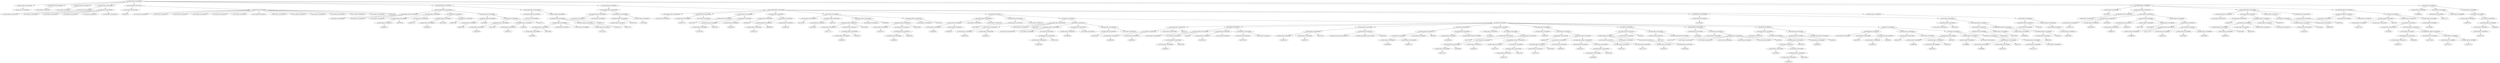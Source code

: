 strict digraph  {
<_ast.alias object at 0xa19ee0610>;
<_ast.Import object at 0xa19ee0650>;
<_ast.alias object at 0xa19ee0590>;
<_ast.Import object at 0xa19ee05d0>;
<_ast.alias object at 0xa19ee0510>;
<_ast.Import object at 0xa19ee0550>;
<_ast.Store object at 0x10295c290>;
<_ast.Name object at 0xa19ee0490>;
<_ast.Str object at 0xa19ee03d0>;
<_ast.Str object at 0xa19ee0390>;
<_ast.Str object at 0xa19ee0350>;
<_ast.Str object at 0xa19ee0310>;
<_ast.Load object at 0x10295c1d0>;
<_ast.Tuple object at 0xa19ee0450>;
<_ast.Assign object at 0xa19ee04d0>;
<_ast.Name object at 0xa1e31fad0>;
Store8469772;
<_ast.Str object at 0xa19ee0290>;
<_ast.Str object at 0xa19ee0250>;
<_ast.Str object at 0xa19ee0210>;
<_ast.Str object at 0xa19ee01d0>;
<_ast.Str object at 0xa19ee0190>;
<_ast.Str object at 0xa19ee0150>;
<_ast.Str object at 0xa19ee0110>;
<_ast.Str object at 0xa19ee00d0>;
<_ast.Str object at 0xa19ee0090>;
<_ast.Str object at 0xa19edd4d0>;
<_ast.Str object at 0xa19edd250>;
<_ast.Str object at 0xa19edd410>;
<_ast.Str object at 0xa19edd1d0>;
<_ast.Tuple object at 0xa19ee02d0>;
Load9595388;
<_ast.Assign object at 0xa1d170310>;
<_ast.arg object at 0xa19edd090>;
<_ast.arg object at 0xa19edd0d0>;
<_ast.arg object at 0xa19edde10>;
<_ast.arguments object at 0xa19edd190>;
<_ast.Name object at 0xa19edd110>;
Load9481671;
<_ast.Attribute object at 0xa19eddfd0>;
Store5766414;
<_ast.Name object at 0xa19edd3d0>;
Load9500178;
<_ast.Assign object at 0xa19edd050>;
<_ast.Name object at 0xa19edd550>;
Load8674083;
<_ast.Attribute object at 0xa19edd510>;
Store2186338;
<_ast.Name object at 0xa19edd590>;
Load9652780;
<_ast.Assign object at 0xa19edd350>;
<_ast.Name object at 0xa19edd650>;
Load4315978;
<_ast.Attribute object at 0xa19edd610>;
Store463698;
<_ast.Name object at 0xa19edd710>;
Load3456148;
<_ast.Attribute object at 0xa19edd6d0>;
Load2516162;
<_ast.Name object at 0xa19edd790>;
Load3667611;
<_ast.Attribute object at 0xa19edd750>;
Load4655551;
<_ast.Tuple object at 0xa19edd690>;
Load2057733;
<_ast.Assign object at 0xa19edd5d0>;
<_ast.FunctionDef object at 0xa19edd150>;
<_ast.arg object at 0xa19edd810>;
<_ast.arguments object at 0xa19edd7d0>;
<_ast.Name object at 0xa19edd990>;
Load3558512;
<_ast.Attribute object at 0xa19edd950>;
Load5283063;
<_ast.Add object at 0x10295cc90>;
<_ast.Str object at 0xa19edd9d0>;
<_ast.BinOp object at 0xa19edd910>;
<_ast.Name object at 0xa19edda10>;
Load7144632;
<_ast.Attribute object at 0xa1c565dd0>;
Load4197123;
<_ast.BinOp object at 0xa19edd8d0>;
Add9616125;
<_ast.Return object at 0xa19edd850>;
<_ast.FunctionDef object at 0xa20283290>;
<_ast.ClassDef object at 0xa19edd210>;
<_ast.arg object at 0xa19eddb10>;
<_ast.arg object at 0xa19eddb50>;
<_ast.arguments object at 0xa19eddad0>;
<_ast.Name object at 0xa19eddc10>;
Load9277575;
<_ast.Attribute object at 0xa19eddbd0>;
Store5827446;
<_ast.Name object at 0xa19eddc50>;
Load7163488;
<_ast.Assign object at 0xa19eddb90>;
<_ast.FunctionDef object at 0xa19edda90>;
<_ast.arg object at 0xa19eddd10>;
<_ast.arguments object at 0xa19eddcd0>;
<_ast.Name object at 0xa19edddd0>;
Store6517167;
<_ast.Str object at 0xa19edde50>;
<_ast.Assign object at 0xa19eddd90>;
<_ast.Name object at 0xa19edded0>;
Store2228571;
<_ast.Name object at 0xa19eddf90>;
Load7424168;
<_ast.Attribute object at 0xa19eddf50>;
Load5703301;
<_ast.Name object at 0xa19eb2fd0>;
Load3801598;
<_ast.Call object at 0xa19eddf10>;
<_ast.Assign object at 0xa19edde90>;
<_ast.Name object at 0xa19eb2f50>;
Store6942610;
<_ast.Name object at 0xa19eb2e50>;
Load9757910;
<_ast.Attribute object at 0xa19eb2ed0>;
Load6895663;
<_ast.Name object at 0xa19eb2e10>;
Load8212039;
<_ast.Call object at 0xa19eb2f10>;
<_ast.Assign object at 0xa19eb2f90>;
<_ast.Name object at 0xa19eb2d90>;
Store2914451;
<_ast.Name object at 0xa19eb2d10>;
Load8780348;
<_ast.Attribute object at 0xa19eb2d50>;
Load323514;
<_ast.Name object at 0xa19eb2c50>;
Load7171721;
<_ast.Name object at 0xa19eb2b90>;
Load825029;
<_ast.Attribute object at 0xa19eb2bd0>;
Load913622;
<_ast.Index object at 0xa19eb2c10>;
<_ast.Subscript object at 0xa19eb2c90>;
Store190906;
<_ast.Num object at 0xa19eb2b50>;
<_ast.AugAssign object at 0xa19eb2cd0>;
Add9008935;
<_ast.Name object at 0xa19eb2a90>;
Load2440723;
<_ast.Name object at 0xa19eb29d0>;
Load469166;
<_ast.Attribute object at 0xa19eb2a10>;
Load6939413;
<_ast.Index object at 0xa19eb2a50>;
<_ast.Subscript object at 0xa19eb2ad0>;
Store3853848;
<_ast.Num object at 0xa19eb2950>;
<_ast.AugAssign object at 0xa19eb2b10>;
Add7308716;
<_ast.For object at 0xa19eb2dd0>;
<_ast.Name object at 0xa19eb2850>;
Load8439607;
<_ast.Name object at 0xa19eb2810>;
Load9363100;
<_ast.Call object at 0xa19eb2890>;
<_ast.Eq object at 0x102961a90>;
<_ast.Num object at 0xa19eb27d0>;
<_ast.Compare object at 0xa19eb28d0>;
<_ast.Name object at 0xa19eb2750>;
Store796882;
<_ast.Str object at 0xa19eb2710>;
<_ast.Assign object at 0xa19eb2790>;
<_ast.Name object at 0xa19eb2610>;
Load8576386;
<_ast.Name object at 0xa19eb25d0>;
Load5693174;
<_ast.Call object at 0xa19eb2650>;
<_ast.Num object at 0xa19eb2550>;
<_ast.Compare object at 0xa19eb2690>;
Eq4627638;
<_ast.Num object at 0xa19eb2490>;
<_ast.In object at 0x1029690d0>;
<_ast.Name object at 0xa19eb23d0>;
Load6437090;
<_ast.Attribute object at 0xa19eb2410>;
Load7542186;
<_ast.Call object at 0xa19eb2450>;
<_ast.Compare object at 0xa19eb24d0>;
<_ast.Name object at 0xa19eb2350>;
Store6836030;
<_ast.Str object at 0xa19eb2310>;
<_ast.Assign object at 0xa19eb2390>;
<_ast.Name object at 0xa19eb2290>;
Store6240243;
<_ast.Str object at 0xa19eb2250>;
<_ast.Assign object at 0xa19eb22d0>;
<_ast.If object at 0xa19eb2510>;
<_ast.Name object at 0xa19eb2150>;
Load4063284;
<_ast.Name object at 0xa19eb2110>;
Load9561202;
<_ast.Call object at 0xa19eb2190>;
<_ast.Num object at 0xa19eb20d0>;
<_ast.Compare object at 0xa19eb21d0>;
Eq4321222;
<_ast.Num object at 0xa19edc490>;
<_ast.Name object at 0xa19edcf90>;
Load2868137;
<_ast.Attribute object at 0xa19edcfd0>;
Load4749790;
<_ast.Call object at 0xa19edc410>;
<_ast.Compare object at 0xa19eb2050>;
In2463832;
<_ast.Name object at 0xa19edcf10>;
Store3332829;
<_ast.Str object at 0xa19edced0>;
<_ast.Assign object at 0xa19edcf50>;
<_ast.Name object at 0xa19edce50>;
Store7103048;
<_ast.Str object at 0xa19edce10>;
<_ast.Assign object at 0xa19edce90>;
<_ast.If object at 0xa19eb2090>;
<_ast.Name object at 0xa19edcd10>;
Store6361620;
<_ast.Name object at 0xa19edccd0>;
Store667798;
<_ast.Tuple object at 0xa19edcd50>;
Store2742407;
<_ast.NameConstant object at 0xa19edcc50>;
<_ast.NameConstant object at 0xa17014590>;
<_ast.Tuple object at 0xa19edcc90>;
Load8149410;
<_ast.Assign object at 0xa19edcd90>;
<_ast.Name object at 0xa19edcb90>;
Load1656686;
<_ast.Name object at 0xa19edcb50>;
Load8097127;
<_ast.Call object at 0xa19edcbd0>;
<_ast.Num object at 0xa19edcb10>;
<_ast.Compare object at 0xa19edcc10>;
Eq3345078;
<_ast.Name object at 0xa19edca90>;
Store6685485;
<_ast.NameConstant object at 0xa19ee0f90>;
<_ast.Assign object at 0xa19edcad0>;
<_ast.If object at 0xa1826c990>;
<_ast.Name object at 0xa19ee0050>;
Store8326076;
<_ast.Name object at 0xa1828e250>;
Load1707926;
<_ast.Name object at 0xa19ecd890>;
Load1677136;
<_ast.Attribute object at 0xa19ecd0d0>;
Load2926908;
<_ast.Name object at 0xa19ecd190>;
Load9033651;
<_ast.Call object at 0xa19ecd050>;
<_ast.Name object at 0xa19ecd210>;
Store232476;
<_ast.Name object at 0xa19ecd150>;
Load8117381;
<_ast.Attribute object at 0xa19ecd290>;
Load1257482;
<_ast.Call object at 0xa19ecd090>;
<_ast.comprehension object at 0xa19ecd110>;
<_ast.ListComp object at 0xa1c565350>;
<_ast.Call object at 0xa19ee0fd0>;
<_ast.Assign object at 0xa19ee0f50>;
<_ast.Name object at 0xa19ecd350>;
Store8953280;
<_ast.Name object at 0xa19ecd3d0>;
Load9584310;
<_ast.Name object at 0xa19ecd510>;
Load2571810;
<_ast.Attribute object at 0xa19ecd310>;
Load3768063;
<_ast.Name object at 0xa19ecd390>;
Load6602822;
<_ast.Call object at 0xa19ecd450>;
<_ast.Name object at 0xa19ecd410>;
Store2907394;
<_ast.Name object at 0xa19ecd6d0>;
Load5189369;
<_ast.Attribute object at 0xa19ecd4d0>;
Load5875854;
<_ast.Call object at 0xa19ecd650>;
<_ast.comprehension object at 0xa19ecd590>;
<_ast.ListComp object at 0xa19ecd250>;
<_ast.Call object at 0xa19ecd1d0>;
<_ast.Assign object at 0xa1aff5990>;
<_ast.Name object at 0xa19ecd690>;
Load5912102;
<_ast.Name object at 0xa19ecd850>;
Load2111230;
<_ast.Call object at 0xa19ecd7d0>;
<_ast.Sub object at 0x10295cd50>;
<_ast.Name object at 0xa19ecd910>;
Load9103921;
<_ast.Name object at 0xa19ecd790>;
Load6783220;
<_ast.Call object at 0xa19ecd710>;
<_ast.BinOp object at 0xa19ecd610>;
<_ast.Num object at 0xa19ecd990>;
<_ast.Compare object at 0xa19ecd750>;
Eq7603633;
<_ast.Name object at 0xa19ecda10>;
Store216638;
<_ast.NameConstant object at 0xa19ecd8d0>;
<_ast.Assign object at 0xa19ecd810>;
<_ast.If object at 0xa19ecd550>;
<_ast.Name object at 0xa19ecd950>;
Store7960985;
<_ast.Name object at 0xa19ecd9d0>;
Load7741563;
<_ast.Str object at 0xa19ecda50>;
<_ast.Str object at 0xa19ecdc10>;
<_ast.Str object at 0xa19ecdad0>;
<_ast.Str object at 0xa19ecdc90>;
<_ast.Str object at 0xa19ecdb50>;
<_ast.Tuple object at 0xa19ecdb90>;
Load1935642;
<_ast.Call object at 0xa19ecdb10>;
<_ast.Assign object at 0xa19ecda90>;
<_ast.Not object at 0x1029617d0>;
<_ast.Name object at 0xa19ecdcd0>;
Load7290764;
<_ast.Name object at 0xa19ecdf10>;
Load8975187;
<_ast.Attribute object at 0xa19ecdd50>;
Load7169056;
<_ast.Call object at 0xa19ecde90>;
<_ast.Call object at 0xa19ecde10>;
<_ast.Attribute object at 0xa19ecdc50>;
Load1001837;
<_ast.Name object at 0xa19ecddd0>;
Load5858382;
<_ast.Call object at 0xa19ecdd90>;
<_ast.UnaryOp object at 0xa19ecdbd0>;
<_ast.Name object at 0xa19ecdfd0>;
Store589424;
<_ast.NameConstant object at 0xa19ecde50>;
<_ast.Assign object at 0xa18ccd850>;
<_ast.If object at 0xa19ecdd10>;
<_ast.And object at 0x10295ca90>;
<_ast.Name object at 0xa19ecdf90>;
Load4631214;
<_ast.Name object at 0xa19ecd490>;
Load5688119;
<_ast.UnaryOp object at 0xa19ecdf50>;
Not9568924;
<_ast.BoolOp object at 0xa19ecded0>;
<_ast.Name object at 0xa20276e90>;
Store5382971;
<_ast.Str object at 0xa183d5f50>;
<_ast.Assign object at 0xa2b5dae90>;
<_ast.Name object at 0xa19ebec50>;
Load4865564;
<_ast.Name object at 0xa19ebebd0>;
Load8521386;
<_ast.UnaryOp object at 0xa19ebec90>;
Not6643293;
<_ast.BoolOp object at 0xa19ebedd0>;
And2790375;
<_ast.Name object at 0xa19ebeb10>;
Store468899;
<_ast.Str object at 0xa19ebeb50>;
<_ast.Assign object at 0xa19ebec10>;
<_ast.Name object at 0xa19ebea10>;
Load698980;
<_ast.Name object at 0xa19ebea50>;
Load6251935;
<_ast.BoolOp object at 0xa19ebead0>;
And3321114;
<_ast.Name object at 0xa19ebe9d0>;
Store5765747;
<_ast.Str object at 0xa19ebe910>;
<_ast.Assign object at 0xa19ebe990>;
<_ast.If object at 0xa19ebea90>;
<_ast.If object at 0xa19ebed90>;
<_ast.If object at 0xa19ecd2d0>;
<_ast.If object at 0xa19eb2210>;
<_ast.If object at 0xa19eb26d0>;
<_ast.If object at 0xa19eb2910>;
<_ast.Name object at 0xa19ebe810>;
Store5458653;
<_ast.Str object at 0xa19ebe7d0>;
<_ast.Attribute object at 0xa19ebe790>;
Load5161536;
<_ast.Name object at 0xa19ebe690>;
Load2910056;
<_ast.Name object at 0xa19ebe6d0>;
Load5233897;
<_ast.Call object at 0xa19ebe750>;
<_ast.Name object at 0xa19ebe650>;
Store4089956;
<_ast.Name object at 0xa19ebe5d0>;
Load8434353;
<_ast.Attribute object at 0xa19ebe590>;
Load6325731;
<_ast.comprehension object at 0xa19ebe610>;
<_ast.ListComp object at 0xa19ebe710>;
<_ast.Call object at 0xa19ebe850>;
<_ast.Assign object at 0xa19ebe950>;
<_ast.Str object at 0xa19ebe490>;
<_ast.Attribute object at 0xa19ebe450>;
Load35364;
<_ast.Name object at 0xa19ebe350>;
Load9713890;
<_ast.Call object at 0xa19ebe410>;
<_ast.keyword object at 0xa19ebe3d0>;
<_ast.Call object at 0xa19ebe550>;
<_ast.Return object at 0xa19ebe510>;
<_ast.FunctionDef object at 0xa19eddc90>;
<_ast.ClassDef object at 0xa19edda50>;
<_ast.Name object at 0xa19ebe2d0>;
Load7430657;
<_ast.arg object at 0xa19ebe290>;
<_ast.arguments object at 0xa19ebe250>;
<_ast.Name object at 0xa19ebe150>;
Store8467710;
<_ast.Name object at 0xa19ebe190>;
Store9421606;
<_ast.Tuple object at 0xa19ebe210>;
Store3662585;
<_ast.Name object at 0xa19ebe050>;
Load9681073;
<_ast.Attribute object at 0xa19ebe110>;
Load5994518;
<_ast.Name object at 0xa19ebe090>;
Load7777883;
<_ast.Name object at 0xa19ebe4d0>;
Load1435920;
<_ast.Call object at 0xa19ebe0d0>;
<_ast.Name object at 0xa19ebed50>;
Load3885428;
<_ast.Attribute object at 0xa19ebe8d0>;
Load7112767;
<_ast.Name object at 0xa19ebef10>;
Load8478174;
<_ast.Name object at 0xa19ebef50>;
Load7244694;
<_ast.Name object at 0xa19ebef90>;
Load2031556;
<_ast.Call object at 0xa19ebeed0>;
<_ast.Call object at 0xa19ebee10>;
<_ast.Expr object at 0xa19ebeb90>;
<_ast.For object at 0xa19ebe1d0>;
<_ast.FunctionDef object at 0xa19ebe310>;
<_ast.arg object at 0xa19edca10>;
<_ast.arguments object at 0xa19edca50>;
<_ast.Name object at 0xa19edc990>;
Store8902372;
<_ast.Name object at 0xa19edc890>;
Load8870430;
<_ast.Attribute object at 0xa19edc8d0>;
Load4218963;
<_ast.Name object at 0xa19edc810>;
Load3618168;
<_ast.Num object at 0xa19edc7d0>;
<_ast.Call object at 0xa19edc910>;
<_ast.Num object at 0xa19edc750>;
<_ast.Index object at 0xa19edc790>;
<_ast.Subscript object at 0xa19edc950>;
Load4851574;
<_ast.Assign object at 0xa19edc9d0>;
<_ast.Name object at 0xa19edc650>;
Load3739256;
<_ast.Attribute object at 0xa19edc690>;
Load1584169;
<_ast.Name object at 0xa19edc610>;
Load8370852;
<_ast.Call object at 0xa19edc6d0>;
<_ast.Expr object at 0xa19edc710>;
<_ast.Name object at 0xa19edc590>;
Load4035039;
<_ast.Return object at 0xa19edc5d0>;
<_ast.FunctionDef object at 0xa19ebefd0>;
<_ast.arg object at 0xa19edc4d0>;
<_ast.arg object at 0xa19edc3d0>;
<_ast.Num object at 0xa19edc390>;
<_ast.arguments object at 0xa19edc510>;
<_ast.Name object at 0xa19edc2d0>;
Load2157407;
<_ast.Num object at 0xa19edc290>;
<_ast.Compare object at 0xa19edc310>;
Eq1258153;
<_ast.Name object at 0xa19edc1d0>;
Load1509402;
<_ast.Name object at 0xa19edc0d0>;
Load4464722;
<_ast.Attribute object at 0xa19edc110>;
Load8523966;
<_ast.Call object at 0xa19edc150>;
<_ast.Name object at 0xa19edc050>;
Store7376088;
<_ast.Name object at 0xa19ebffd0>;
Load7116747;
<_ast.Name object at 0xa19ebff90>;
Load2277070;
<_ast.Call object at 0xa18283ed0>;
<_ast.comprehension object at 0xa19edc090>;
<_ast.ListComp object at 0xa19edc190>;
<_ast.Call object at 0xa19edc210>;
<_ast.Return object at 0xa19edc250>;
<_ast.Name object at 0xa19ebff10>;
Load7853684;
<_ast.Raise object at 0xa19ebff50>;
<_ast.If object at 0xa19edc350>;
<_ast.FunctionDef object at 0xa19edc550>;
<_ast.ClassDef object at 0xa19ebe390>;
<_ast.Name object at 0xa19ebfe90>;
Store9086625;
<_ast.Name object at 0xa19ebfe10>;
Load1715472;
<_ast.Num object at 0xa19ebfdd0>;
<_ast.Call object at 0xa19ebfe50>;
<_ast.Name object at 0xa19ebfd10>;
Load5098749;
<_ast.Name object at 0xa19ebfc10>;
Load3191760;
<_ast.Call object at 0xa19ebfc50>;
<_ast.Attribute object at 0xa19ebfc90>;
Load4985675;
<_ast.Call object at 0xa19ebfcd0>;
<_ast.Call object at 0xa19ebfd50>;
<_ast.Expr object at 0xa19ebfd90>;
<_ast.For object at 0xa19ebfed0>;
<_ast.Module object at 0xa19ee0690>;
<_ast.Import object at 0xa19ee0650> -> <_ast.alias object at 0xa19ee0610>;
<_ast.Import object at 0xa19ee05d0> -> <_ast.alias object at 0xa19ee0590>;
<_ast.Import object at 0xa19ee0550> -> <_ast.alias object at 0xa19ee0510>;
<_ast.Name object at 0xa19ee0490> -> <_ast.Store object at 0x10295c290>;
<_ast.Tuple object at 0xa19ee0450> -> <_ast.Str object at 0xa19ee03d0>;
<_ast.Tuple object at 0xa19ee0450> -> <_ast.Str object at 0xa19ee0390>;
<_ast.Tuple object at 0xa19ee0450> -> <_ast.Str object at 0xa19ee0350>;
<_ast.Tuple object at 0xa19ee0450> -> <_ast.Str object at 0xa19ee0310>;
<_ast.Tuple object at 0xa19ee0450> -> <_ast.Load object at 0x10295c1d0>;
<_ast.Assign object at 0xa19ee04d0> -> <_ast.Name object at 0xa19ee0490>;
<_ast.Assign object at 0xa19ee04d0> -> <_ast.Tuple object at 0xa19ee0450>;
<_ast.Name object at 0xa1e31fad0> -> Store8469772;
<_ast.Tuple object at 0xa19ee02d0> -> <_ast.Str object at 0xa19ee0290>;
<_ast.Tuple object at 0xa19ee02d0> -> <_ast.Str object at 0xa19ee0250>;
<_ast.Tuple object at 0xa19ee02d0> -> <_ast.Str object at 0xa19ee0210>;
<_ast.Tuple object at 0xa19ee02d0> -> <_ast.Str object at 0xa19ee01d0>;
<_ast.Tuple object at 0xa19ee02d0> -> <_ast.Str object at 0xa19ee0190>;
<_ast.Tuple object at 0xa19ee02d0> -> <_ast.Str object at 0xa19ee0150>;
<_ast.Tuple object at 0xa19ee02d0> -> <_ast.Str object at 0xa19ee0110>;
<_ast.Tuple object at 0xa19ee02d0> -> <_ast.Str object at 0xa19ee00d0>;
<_ast.Tuple object at 0xa19ee02d0> -> <_ast.Str object at 0xa19ee0090>;
<_ast.Tuple object at 0xa19ee02d0> -> <_ast.Str object at 0xa19edd4d0>;
<_ast.Tuple object at 0xa19ee02d0> -> <_ast.Str object at 0xa19edd250>;
<_ast.Tuple object at 0xa19ee02d0> -> <_ast.Str object at 0xa19edd410>;
<_ast.Tuple object at 0xa19ee02d0> -> <_ast.Str object at 0xa19edd1d0>;
<_ast.Tuple object at 0xa19ee02d0> -> Load9595388;
<_ast.Assign object at 0xa1d170310> -> <_ast.Name object at 0xa1e31fad0>;
<_ast.Assign object at 0xa1d170310> -> <_ast.Tuple object at 0xa19ee02d0>;
<_ast.arguments object at 0xa19edd190> -> <_ast.arg object at 0xa19edd090>;
<_ast.arguments object at 0xa19edd190> -> <_ast.arg object at 0xa19edd0d0>;
<_ast.arguments object at 0xa19edd190> -> <_ast.arg object at 0xa19edde10>;
<_ast.Name object at 0xa19edd110> -> Load9481671;
<_ast.Attribute object at 0xa19eddfd0> -> <_ast.Name object at 0xa19edd110>;
<_ast.Attribute object at 0xa19eddfd0> -> Store5766414;
<_ast.Name object at 0xa19edd3d0> -> Load9500178;
<_ast.Assign object at 0xa19edd050> -> <_ast.Attribute object at 0xa19eddfd0>;
<_ast.Assign object at 0xa19edd050> -> <_ast.Name object at 0xa19edd3d0>;
<_ast.Name object at 0xa19edd550> -> Load8674083;
<_ast.Attribute object at 0xa19edd510> -> <_ast.Name object at 0xa19edd550>;
<_ast.Attribute object at 0xa19edd510> -> Store2186338;
<_ast.Name object at 0xa19edd590> -> Load9652780;
<_ast.Assign object at 0xa19edd350> -> <_ast.Attribute object at 0xa19edd510>;
<_ast.Assign object at 0xa19edd350> -> <_ast.Name object at 0xa19edd590>;
<_ast.Name object at 0xa19edd650> -> Load4315978;
<_ast.Attribute object at 0xa19edd610> -> <_ast.Name object at 0xa19edd650>;
<_ast.Attribute object at 0xa19edd610> -> Store463698;
<_ast.Name object at 0xa19edd710> -> Load3456148;
<_ast.Attribute object at 0xa19edd6d0> -> <_ast.Name object at 0xa19edd710>;
<_ast.Attribute object at 0xa19edd6d0> -> Load2516162;
<_ast.Name object at 0xa19edd790> -> Load3667611;
<_ast.Attribute object at 0xa19edd750> -> <_ast.Name object at 0xa19edd790>;
<_ast.Attribute object at 0xa19edd750> -> Load4655551;
<_ast.Tuple object at 0xa19edd690> -> <_ast.Attribute object at 0xa19edd6d0>;
<_ast.Tuple object at 0xa19edd690> -> <_ast.Attribute object at 0xa19edd750>;
<_ast.Tuple object at 0xa19edd690> -> Load2057733;
<_ast.Assign object at 0xa19edd5d0> -> <_ast.Attribute object at 0xa19edd610>;
<_ast.Assign object at 0xa19edd5d0> -> <_ast.Tuple object at 0xa19edd690>;
<_ast.FunctionDef object at 0xa19edd150> -> <_ast.arguments object at 0xa19edd190>;
<_ast.FunctionDef object at 0xa19edd150> -> <_ast.Assign object at 0xa19edd050>;
<_ast.FunctionDef object at 0xa19edd150> -> <_ast.Assign object at 0xa19edd350>;
<_ast.FunctionDef object at 0xa19edd150> -> <_ast.Assign object at 0xa19edd5d0>;
<_ast.arguments object at 0xa19edd7d0> -> <_ast.arg object at 0xa19edd810>;
<_ast.Name object at 0xa19edd990> -> Load3558512;
<_ast.Attribute object at 0xa19edd950> -> <_ast.Name object at 0xa19edd990>;
<_ast.Attribute object at 0xa19edd950> -> Load5283063;
<_ast.BinOp object at 0xa19edd910> -> <_ast.Attribute object at 0xa19edd950>;
<_ast.BinOp object at 0xa19edd910> -> <_ast.Add object at 0x10295cc90>;
<_ast.BinOp object at 0xa19edd910> -> <_ast.Str object at 0xa19edd9d0>;
<_ast.Name object at 0xa19edda10> -> Load7144632;
<_ast.Attribute object at 0xa1c565dd0> -> <_ast.Name object at 0xa19edda10>;
<_ast.Attribute object at 0xa1c565dd0> -> Load4197123;
<_ast.BinOp object at 0xa19edd8d0> -> <_ast.BinOp object at 0xa19edd910>;
<_ast.BinOp object at 0xa19edd8d0> -> Add9616125;
<_ast.BinOp object at 0xa19edd8d0> -> <_ast.Attribute object at 0xa1c565dd0>;
<_ast.Return object at 0xa19edd850> -> <_ast.BinOp object at 0xa19edd8d0>;
<_ast.FunctionDef object at 0xa20283290> -> <_ast.arguments object at 0xa19edd7d0>;
<_ast.FunctionDef object at 0xa20283290> -> <_ast.Return object at 0xa19edd850>;
<_ast.ClassDef object at 0xa19edd210> -> <_ast.FunctionDef object at 0xa19edd150>;
<_ast.ClassDef object at 0xa19edd210> -> <_ast.FunctionDef object at 0xa20283290>;
<_ast.arguments object at 0xa19eddad0> -> <_ast.arg object at 0xa19eddb10>;
<_ast.arguments object at 0xa19eddad0> -> <_ast.arg object at 0xa19eddb50>;
<_ast.Name object at 0xa19eddc10> -> Load9277575;
<_ast.Attribute object at 0xa19eddbd0> -> <_ast.Name object at 0xa19eddc10>;
<_ast.Attribute object at 0xa19eddbd0> -> Store5827446;
<_ast.Name object at 0xa19eddc50> -> Load7163488;
<_ast.Assign object at 0xa19eddb90> -> <_ast.Attribute object at 0xa19eddbd0>;
<_ast.Assign object at 0xa19eddb90> -> <_ast.Name object at 0xa19eddc50>;
<_ast.FunctionDef object at 0xa19edda90> -> <_ast.arguments object at 0xa19eddad0>;
<_ast.FunctionDef object at 0xa19edda90> -> <_ast.Assign object at 0xa19eddb90>;
<_ast.arguments object at 0xa19eddcd0> -> <_ast.arg object at 0xa19eddd10>;
<_ast.Name object at 0xa19edddd0> -> Store6517167;
<_ast.Assign object at 0xa19eddd90> -> <_ast.Name object at 0xa19edddd0>;
<_ast.Assign object at 0xa19eddd90> -> <_ast.Str object at 0xa19edde50>;
<_ast.Name object at 0xa19edded0> -> Store2228571;
<_ast.Name object at 0xa19eddf90> -> Load7424168;
<_ast.Attribute object at 0xa19eddf50> -> <_ast.Name object at 0xa19eddf90>;
<_ast.Attribute object at 0xa19eddf50> -> Load5703301;
<_ast.Name object at 0xa19eb2fd0> -> Load3801598;
<_ast.Call object at 0xa19eddf10> -> <_ast.Attribute object at 0xa19eddf50>;
<_ast.Call object at 0xa19eddf10> -> <_ast.Name object at 0xa19eb2fd0>;
<_ast.Assign object at 0xa19edde90> -> <_ast.Name object at 0xa19edded0>;
<_ast.Assign object at 0xa19edde90> -> <_ast.Call object at 0xa19eddf10>;
<_ast.Name object at 0xa19eb2f50> -> Store6942610;
<_ast.Name object at 0xa19eb2e50> -> Load9757910;
<_ast.Attribute object at 0xa19eb2ed0> -> <_ast.Name object at 0xa19eb2e50>;
<_ast.Attribute object at 0xa19eb2ed0> -> Load6895663;
<_ast.Name object at 0xa19eb2e10> -> Load8212039;
<_ast.Call object at 0xa19eb2f10> -> <_ast.Attribute object at 0xa19eb2ed0>;
<_ast.Call object at 0xa19eb2f10> -> <_ast.Name object at 0xa19eb2e10>;
<_ast.Assign object at 0xa19eb2f90> -> <_ast.Name object at 0xa19eb2f50>;
<_ast.Assign object at 0xa19eb2f90> -> <_ast.Call object at 0xa19eb2f10>;
<_ast.Name object at 0xa19eb2d90> -> Store2914451;
<_ast.Name object at 0xa19eb2d10> -> Load8780348;
<_ast.Attribute object at 0xa19eb2d50> -> <_ast.Name object at 0xa19eb2d10>;
<_ast.Attribute object at 0xa19eb2d50> -> Load323514;
<_ast.Name object at 0xa19eb2c50> -> Load7171721;
<_ast.Name object at 0xa19eb2b90> -> Load825029;
<_ast.Attribute object at 0xa19eb2bd0> -> <_ast.Name object at 0xa19eb2b90>;
<_ast.Attribute object at 0xa19eb2bd0> -> Load913622;
<_ast.Index object at 0xa19eb2c10> -> <_ast.Attribute object at 0xa19eb2bd0>;
<_ast.Subscript object at 0xa19eb2c90> -> <_ast.Name object at 0xa19eb2c50>;
<_ast.Subscript object at 0xa19eb2c90> -> <_ast.Index object at 0xa19eb2c10>;
<_ast.Subscript object at 0xa19eb2c90> -> Store190906;
<_ast.AugAssign object at 0xa19eb2cd0> -> <_ast.Subscript object at 0xa19eb2c90>;
<_ast.AugAssign object at 0xa19eb2cd0> -> Add9008935;
<_ast.AugAssign object at 0xa19eb2cd0> -> <_ast.Num object at 0xa19eb2b50>;
<_ast.Name object at 0xa19eb2a90> -> Load2440723;
<_ast.Name object at 0xa19eb29d0> -> Load469166;
<_ast.Attribute object at 0xa19eb2a10> -> <_ast.Name object at 0xa19eb29d0>;
<_ast.Attribute object at 0xa19eb2a10> -> Load6939413;
<_ast.Index object at 0xa19eb2a50> -> <_ast.Attribute object at 0xa19eb2a10>;
<_ast.Subscript object at 0xa19eb2ad0> -> <_ast.Name object at 0xa19eb2a90>;
<_ast.Subscript object at 0xa19eb2ad0> -> <_ast.Index object at 0xa19eb2a50>;
<_ast.Subscript object at 0xa19eb2ad0> -> Store3853848;
<_ast.AugAssign object at 0xa19eb2b10> -> <_ast.Subscript object at 0xa19eb2ad0>;
<_ast.AugAssign object at 0xa19eb2b10> -> Add7308716;
<_ast.AugAssign object at 0xa19eb2b10> -> <_ast.Num object at 0xa19eb2950>;
<_ast.For object at 0xa19eb2dd0> -> <_ast.Name object at 0xa19eb2d90>;
<_ast.For object at 0xa19eb2dd0> -> <_ast.Attribute object at 0xa19eb2d50>;
<_ast.For object at 0xa19eb2dd0> -> <_ast.AugAssign object at 0xa19eb2cd0>;
<_ast.For object at 0xa19eb2dd0> -> <_ast.AugAssign object at 0xa19eb2b10>;
<_ast.Name object at 0xa19eb2850> -> Load8439607;
<_ast.Name object at 0xa19eb2810> -> Load9363100;
<_ast.Call object at 0xa19eb2890> -> <_ast.Name object at 0xa19eb2850>;
<_ast.Call object at 0xa19eb2890> -> <_ast.Name object at 0xa19eb2810>;
<_ast.Compare object at 0xa19eb28d0> -> <_ast.Call object at 0xa19eb2890>;
<_ast.Compare object at 0xa19eb28d0> -> <_ast.Eq object at 0x102961a90>;
<_ast.Compare object at 0xa19eb28d0> -> <_ast.Num object at 0xa19eb27d0>;
<_ast.Name object at 0xa19eb2750> -> Store796882;
<_ast.Assign object at 0xa19eb2790> -> <_ast.Name object at 0xa19eb2750>;
<_ast.Assign object at 0xa19eb2790> -> <_ast.Str object at 0xa19eb2710>;
<_ast.Name object at 0xa19eb2610> -> Load8576386;
<_ast.Name object at 0xa19eb25d0> -> Load5693174;
<_ast.Call object at 0xa19eb2650> -> <_ast.Name object at 0xa19eb2610>;
<_ast.Call object at 0xa19eb2650> -> <_ast.Name object at 0xa19eb25d0>;
<_ast.Compare object at 0xa19eb2690> -> <_ast.Call object at 0xa19eb2650>;
<_ast.Compare object at 0xa19eb2690> -> Eq4627638;
<_ast.Compare object at 0xa19eb2690> -> <_ast.Num object at 0xa19eb2550>;
<_ast.Name object at 0xa19eb23d0> -> Load6437090;
<_ast.Attribute object at 0xa19eb2410> -> <_ast.Name object at 0xa19eb23d0>;
<_ast.Attribute object at 0xa19eb2410> -> Load7542186;
<_ast.Call object at 0xa19eb2450> -> <_ast.Attribute object at 0xa19eb2410>;
<_ast.Compare object at 0xa19eb24d0> -> <_ast.Num object at 0xa19eb2490>;
<_ast.Compare object at 0xa19eb24d0> -> <_ast.In object at 0x1029690d0>;
<_ast.Compare object at 0xa19eb24d0> -> <_ast.Call object at 0xa19eb2450>;
<_ast.Name object at 0xa19eb2350> -> Store6836030;
<_ast.Assign object at 0xa19eb2390> -> <_ast.Name object at 0xa19eb2350>;
<_ast.Assign object at 0xa19eb2390> -> <_ast.Str object at 0xa19eb2310>;
<_ast.Name object at 0xa19eb2290> -> Store6240243;
<_ast.Assign object at 0xa19eb22d0> -> <_ast.Name object at 0xa19eb2290>;
<_ast.Assign object at 0xa19eb22d0> -> <_ast.Str object at 0xa19eb2250>;
<_ast.If object at 0xa19eb2510> -> <_ast.Compare object at 0xa19eb24d0>;
<_ast.If object at 0xa19eb2510> -> <_ast.Assign object at 0xa19eb2390>;
<_ast.If object at 0xa19eb2510> -> <_ast.Assign object at 0xa19eb22d0>;
<_ast.Name object at 0xa19eb2150> -> Load4063284;
<_ast.Name object at 0xa19eb2110> -> Load9561202;
<_ast.Call object at 0xa19eb2190> -> <_ast.Name object at 0xa19eb2150>;
<_ast.Call object at 0xa19eb2190> -> <_ast.Name object at 0xa19eb2110>;
<_ast.Compare object at 0xa19eb21d0> -> <_ast.Call object at 0xa19eb2190>;
<_ast.Compare object at 0xa19eb21d0> -> Eq4321222;
<_ast.Compare object at 0xa19eb21d0> -> <_ast.Num object at 0xa19eb20d0>;
<_ast.Name object at 0xa19edcf90> -> Load2868137;
<_ast.Attribute object at 0xa19edcfd0> -> <_ast.Name object at 0xa19edcf90>;
<_ast.Attribute object at 0xa19edcfd0> -> Load4749790;
<_ast.Call object at 0xa19edc410> -> <_ast.Attribute object at 0xa19edcfd0>;
<_ast.Compare object at 0xa19eb2050> -> <_ast.Num object at 0xa19edc490>;
<_ast.Compare object at 0xa19eb2050> -> In2463832;
<_ast.Compare object at 0xa19eb2050> -> <_ast.Call object at 0xa19edc410>;
<_ast.Name object at 0xa19edcf10> -> Store3332829;
<_ast.Assign object at 0xa19edcf50> -> <_ast.Name object at 0xa19edcf10>;
<_ast.Assign object at 0xa19edcf50> -> <_ast.Str object at 0xa19edced0>;
<_ast.Name object at 0xa19edce50> -> Store7103048;
<_ast.Assign object at 0xa19edce90> -> <_ast.Name object at 0xa19edce50>;
<_ast.Assign object at 0xa19edce90> -> <_ast.Str object at 0xa19edce10>;
<_ast.If object at 0xa19eb2090> -> <_ast.Compare object at 0xa19eb2050>;
<_ast.If object at 0xa19eb2090> -> <_ast.Assign object at 0xa19edcf50>;
<_ast.If object at 0xa19eb2090> -> <_ast.Assign object at 0xa19edce90>;
<_ast.Name object at 0xa19edcd10> -> Store6361620;
<_ast.Name object at 0xa19edccd0> -> Store667798;
<_ast.Tuple object at 0xa19edcd50> -> <_ast.Name object at 0xa19edcd10>;
<_ast.Tuple object at 0xa19edcd50> -> <_ast.Name object at 0xa19edccd0>;
<_ast.Tuple object at 0xa19edcd50> -> Store2742407;
<_ast.Tuple object at 0xa19edcc90> -> <_ast.NameConstant object at 0xa19edcc50>;
<_ast.Tuple object at 0xa19edcc90> -> <_ast.NameConstant object at 0xa17014590>;
<_ast.Tuple object at 0xa19edcc90> -> Load8149410;
<_ast.Assign object at 0xa19edcd90> -> <_ast.Tuple object at 0xa19edcd50>;
<_ast.Assign object at 0xa19edcd90> -> <_ast.Tuple object at 0xa19edcc90>;
<_ast.Name object at 0xa19edcb90> -> Load1656686;
<_ast.Name object at 0xa19edcb50> -> Load8097127;
<_ast.Call object at 0xa19edcbd0> -> <_ast.Name object at 0xa19edcb90>;
<_ast.Call object at 0xa19edcbd0> -> <_ast.Name object at 0xa19edcb50>;
<_ast.Compare object at 0xa19edcc10> -> <_ast.Call object at 0xa19edcbd0>;
<_ast.Compare object at 0xa19edcc10> -> Eq3345078;
<_ast.Compare object at 0xa19edcc10> -> <_ast.Num object at 0xa19edcb10>;
<_ast.Name object at 0xa19edca90> -> Store6685485;
<_ast.Assign object at 0xa19edcad0> -> <_ast.Name object at 0xa19edca90>;
<_ast.Assign object at 0xa19edcad0> -> <_ast.NameConstant object at 0xa19ee0f90>;
<_ast.If object at 0xa1826c990> -> <_ast.Compare object at 0xa19edcc10>;
<_ast.If object at 0xa1826c990> -> <_ast.Assign object at 0xa19edcad0>;
<_ast.Name object at 0xa19ee0050> -> Store8326076;
<_ast.Name object at 0xa1828e250> -> Load1707926;
<_ast.Name object at 0xa19ecd890> -> Load1677136;
<_ast.Attribute object at 0xa19ecd0d0> -> <_ast.Name object at 0xa19ecd890>;
<_ast.Attribute object at 0xa19ecd0d0> -> Load2926908;
<_ast.Name object at 0xa19ecd190> -> Load9033651;
<_ast.Call object at 0xa19ecd050> -> <_ast.Attribute object at 0xa19ecd0d0>;
<_ast.Call object at 0xa19ecd050> -> <_ast.Name object at 0xa19ecd190>;
<_ast.Name object at 0xa19ecd210> -> Store232476;
<_ast.Name object at 0xa19ecd150> -> Load8117381;
<_ast.Attribute object at 0xa19ecd290> -> <_ast.Name object at 0xa19ecd150>;
<_ast.Attribute object at 0xa19ecd290> -> Load1257482;
<_ast.Call object at 0xa19ecd090> -> <_ast.Attribute object at 0xa19ecd290>;
<_ast.comprehension object at 0xa19ecd110> -> <_ast.Name object at 0xa19ecd210>;
<_ast.comprehension object at 0xa19ecd110> -> <_ast.Call object at 0xa19ecd090>;
<_ast.ListComp object at 0xa1c565350> -> <_ast.Call object at 0xa19ecd050>;
<_ast.ListComp object at 0xa1c565350> -> <_ast.comprehension object at 0xa19ecd110>;
<_ast.Call object at 0xa19ee0fd0> -> <_ast.Name object at 0xa1828e250>;
<_ast.Call object at 0xa19ee0fd0> -> <_ast.ListComp object at 0xa1c565350>;
<_ast.Assign object at 0xa19ee0f50> -> <_ast.Name object at 0xa19ee0050>;
<_ast.Assign object at 0xa19ee0f50> -> <_ast.Call object at 0xa19ee0fd0>;
<_ast.Name object at 0xa19ecd350> -> Store8953280;
<_ast.Name object at 0xa19ecd3d0> -> Load9584310;
<_ast.Name object at 0xa19ecd510> -> Load2571810;
<_ast.Attribute object at 0xa19ecd310> -> <_ast.Name object at 0xa19ecd510>;
<_ast.Attribute object at 0xa19ecd310> -> Load3768063;
<_ast.Name object at 0xa19ecd390> -> Load6602822;
<_ast.Call object at 0xa19ecd450> -> <_ast.Attribute object at 0xa19ecd310>;
<_ast.Call object at 0xa19ecd450> -> <_ast.Name object at 0xa19ecd390>;
<_ast.Name object at 0xa19ecd410> -> Store2907394;
<_ast.Name object at 0xa19ecd6d0> -> Load5189369;
<_ast.Attribute object at 0xa19ecd4d0> -> <_ast.Name object at 0xa19ecd6d0>;
<_ast.Attribute object at 0xa19ecd4d0> -> Load5875854;
<_ast.Call object at 0xa19ecd650> -> <_ast.Attribute object at 0xa19ecd4d0>;
<_ast.comprehension object at 0xa19ecd590> -> <_ast.Name object at 0xa19ecd410>;
<_ast.comprehension object at 0xa19ecd590> -> <_ast.Call object at 0xa19ecd650>;
<_ast.ListComp object at 0xa19ecd250> -> <_ast.Call object at 0xa19ecd450>;
<_ast.ListComp object at 0xa19ecd250> -> <_ast.comprehension object at 0xa19ecd590>;
<_ast.Call object at 0xa19ecd1d0> -> <_ast.Name object at 0xa19ecd3d0>;
<_ast.Call object at 0xa19ecd1d0> -> <_ast.ListComp object at 0xa19ecd250>;
<_ast.Assign object at 0xa1aff5990> -> <_ast.Name object at 0xa19ecd350>;
<_ast.Assign object at 0xa1aff5990> -> <_ast.Call object at 0xa19ecd1d0>;
<_ast.Name object at 0xa19ecd690> -> Load5912102;
<_ast.Name object at 0xa19ecd850> -> Load2111230;
<_ast.Call object at 0xa19ecd7d0> -> <_ast.Name object at 0xa19ecd690>;
<_ast.Call object at 0xa19ecd7d0> -> <_ast.Name object at 0xa19ecd850>;
<_ast.Name object at 0xa19ecd910> -> Load9103921;
<_ast.Name object at 0xa19ecd790> -> Load6783220;
<_ast.Call object at 0xa19ecd710> -> <_ast.Name object at 0xa19ecd910>;
<_ast.Call object at 0xa19ecd710> -> <_ast.Name object at 0xa19ecd790>;
<_ast.BinOp object at 0xa19ecd610> -> <_ast.Call object at 0xa19ecd7d0>;
<_ast.BinOp object at 0xa19ecd610> -> <_ast.Sub object at 0x10295cd50>;
<_ast.BinOp object at 0xa19ecd610> -> <_ast.Call object at 0xa19ecd710>;
<_ast.Compare object at 0xa19ecd750> -> <_ast.BinOp object at 0xa19ecd610>;
<_ast.Compare object at 0xa19ecd750> -> Eq7603633;
<_ast.Compare object at 0xa19ecd750> -> <_ast.Num object at 0xa19ecd990>;
<_ast.Name object at 0xa19ecda10> -> Store216638;
<_ast.Assign object at 0xa19ecd810> -> <_ast.Name object at 0xa19ecda10>;
<_ast.Assign object at 0xa19ecd810> -> <_ast.NameConstant object at 0xa19ecd8d0>;
<_ast.If object at 0xa19ecd550> -> <_ast.Compare object at 0xa19ecd750>;
<_ast.If object at 0xa19ecd550> -> <_ast.Assign object at 0xa19ecd810>;
<_ast.Name object at 0xa19ecd950> -> Store7960985;
<_ast.Name object at 0xa19ecd9d0> -> Load7741563;
<_ast.Tuple object at 0xa19ecdb90> -> <_ast.Str object at 0xa19ecda50>;
<_ast.Tuple object at 0xa19ecdb90> -> <_ast.Str object at 0xa19ecdc10>;
<_ast.Tuple object at 0xa19ecdb90> -> <_ast.Str object at 0xa19ecdad0>;
<_ast.Tuple object at 0xa19ecdb90> -> <_ast.Str object at 0xa19ecdc90>;
<_ast.Tuple object at 0xa19ecdb90> -> <_ast.Str object at 0xa19ecdb50>;
<_ast.Tuple object at 0xa19ecdb90> -> Load1935642;
<_ast.Call object at 0xa19ecdb10> -> <_ast.Name object at 0xa19ecd9d0>;
<_ast.Call object at 0xa19ecdb10> -> <_ast.Tuple object at 0xa19ecdb90>;
<_ast.Assign object at 0xa19ecda90> -> <_ast.Name object at 0xa19ecd950>;
<_ast.Assign object at 0xa19ecda90> -> <_ast.Call object at 0xa19ecdb10>;
<_ast.Name object at 0xa19ecdcd0> -> Load7290764;
<_ast.Name object at 0xa19ecdf10> -> Load8975187;
<_ast.Attribute object at 0xa19ecdd50> -> <_ast.Name object at 0xa19ecdf10>;
<_ast.Attribute object at 0xa19ecdd50> -> Load7169056;
<_ast.Call object at 0xa19ecde90> -> <_ast.Attribute object at 0xa19ecdd50>;
<_ast.Call object at 0xa19ecde10> -> <_ast.Name object at 0xa19ecdcd0>;
<_ast.Call object at 0xa19ecde10> -> <_ast.Call object at 0xa19ecde90>;
<_ast.Attribute object at 0xa19ecdc50> -> <_ast.Call object at 0xa19ecde10>;
<_ast.Attribute object at 0xa19ecdc50> -> Load1001837;
<_ast.Name object at 0xa19ecddd0> -> Load5858382;
<_ast.Call object at 0xa19ecdd90> -> <_ast.Attribute object at 0xa19ecdc50>;
<_ast.Call object at 0xa19ecdd90> -> <_ast.Name object at 0xa19ecddd0>;
<_ast.UnaryOp object at 0xa19ecdbd0> -> <_ast.Not object at 0x1029617d0>;
<_ast.UnaryOp object at 0xa19ecdbd0> -> <_ast.Call object at 0xa19ecdd90>;
<_ast.Name object at 0xa19ecdfd0> -> Store589424;
<_ast.Assign object at 0xa18ccd850> -> <_ast.Name object at 0xa19ecdfd0>;
<_ast.Assign object at 0xa18ccd850> -> <_ast.NameConstant object at 0xa19ecde50>;
<_ast.If object at 0xa19ecdd10> -> <_ast.UnaryOp object at 0xa19ecdbd0>;
<_ast.If object at 0xa19ecdd10> -> <_ast.Assign object at 0xa18ccd850>;
<_ast.Name object at 0xa19ecdf90> -> Load4631214;
<_ast.Name object at 0xa19ecd490> -> Load5688119;
<_ast.UnaryOp object at 0xa19ecdf50> -> Not9568924;
<_ast.UnaryOp object at 0xa19ecdf50> -> <_ast.Name object at 0xa19ecd490>;
<_ast.BoolOp object at 0xa19ecded0> -> <_ast.And object at 0x10295ca90>;
<_ast.BoolOp object at 0xa19ecded0> -> <_ast.Name object at 0xa19ecdf90>;
<_ast.BoolOp object at 0xa19ecded0> -> <_ast.UnaryOp object at 0xa19ecdf50>;
<_ast.Name object at 0xa20276e90> -> Store5382971;
<_ast.Assign object at 0xa2b5dae90> -> <_ast.Name object at 0xa20276e90>;
<_ast.Assign object at 0xa2b5dae90> -> <_ast.Str object at 0xa183d5f50>;
<_ast.Name object at 0xa19ebec50> -> Load4865564;
<_ast.Name object at 0xa19ebebd0> -> Load8521386;
<_ast.UnaryOp object at 0xa19ebec90> -> Not6643293;
<_ast.UnaryOp object at 0xa19ebec90> -> <_ast.Name object at 0xa19ebebd0>;
<_ast.BoolOp object at 0xa19ebedd0> -> And2790375;
<_ast.BoolOp object at 0xa19ebedd0> -> <_ast.Name object at 0xa19ebec50>;
<_ast.BoolOp object at 0xa19ebedd0> -> <_ast.UnaryOp object at 0xa19ebec90>;
<_ast.Name object at 0xa19ebeb10> -> Store468899;
<_ast.Assign object at 0xa19ebec10> -> <_ast.Name object at 0xa19ebeb10>;
<_ast.Assign object at 0xa19ebec10> -> <_ast.Str object at 0xa19ebeb50>;
<_ast.Name object at 0xa19ebea10> -> Load698980;
<_ast.Name object at 0xa19ebea50> -> Load6251935;
<_ast.BoolOp object at 0xa19ebead0> -> And3321114;
<_ast.BoolOp object at 0xa19ebead0> -> <_ast.Name object at 0xa19ebea10>;
<_ast.BoolOp object at 0xa19ebead0> -> <_ast.Name object at 0xa19ebea50>;
<_ast.Name object at 0xa19ebe9d0> -> Store5765747;
<_ast.Assign object at 0xa19ebe990> -> <_ast.Name object at 0xa19ebe9d0>;
<_ast.Assign object at 0xa19ebe990> -> <_ast.Str object at 0xa19ebe910>;
<_ast.If object at 0xa19ebea90> -> <_ast.BoolOp object at 0xa19ebead0>;
<_ast.If object at 0xa19ebea90> -> <_ast.Assign object at 0xa19ebe990>;
<_ast.If object at 0xa19ebed90> -> <_ast.BoolOp object at 0xa19ebedd0>;
<_ast.If object at 0xa19ebed90> -> <_ast.Assign object at 0xa19ebec10>;
<_ast.If object at 0xa19ebed90> -> <_ast.If object at 0xa19ebea90>;
<_ast.If object at 0xa19ecd2d0> -> <_ast.BoolOp object at 0xa19ecded0>;
<_ast.If object at 0xa19ecd2d0> -> <_ast.Assign object at 0xa2b5dae90>;
<_ast.If object at 0xa19ecd2d0> -> <_ast.If object at 0xa19ebed90>;
<_ast.If object at 0xa19eb2210> -> <_ast.Compare object at 0xa19eb21d0>;
<_ast.If object at 0xa19eb2210> -> <_ast.If object at 0xa19eb2090>;
<_ast.If object at 0xa19eb2210> -> <_ast.Assign object at 0xa19edcd90>;
<_ast.If object at 0xa19eb2210> -> <_ast.If object at 0xa1826c990>;
<_ast.If object at 0xa19eb2210> -> <_ast.Assign object at 0xa19ee0f50>;
<_ast.If object at 0xa19eb2210> -> <_ast.Assign object at 0xa1aff5990>;
<_ast.If object at 0xa19eb2210> -> <_ast.If object at 0xa19ecd550>;
<_ast.If object at 0xa19eb2210> -> <_ast.Assign object at 0xa19ecda90>;
<_ast.If object at 0xa19eb2210> -> <_ast.If object at 0xa19ecdd10>;
<_ast.If object at 0xa19eb2210> -> <_ast.If object at 0xa19ecd2d0>;
<_ast.If object at 0xa19eb26d0> -> <_ast.Compare object at 0xa19eb2690>;
<_ast.If object at 0xa19eb26d0> -> <_ast.If object at 0xa19eb2510>;
<_ast.If object at 0xa19eb26d0> -> <_ast.If object at 0xa19eb2210>;
<_ast.If object at 0xa19eb2910> -> <_ast.Compare object at 0xa19eb28d0>;
<_ast.If object at 0xa19eb2910> -> <_ast.Assign object at 0xa19eb2790>;
<_ast.If object at 0xa19eb2910> -> <_ast.If object at 0xa19eb26d0>;
<_ast.Name object at 0xa19ebe810> -> Store5458653;
<_ast.Attribute object at 0xa19ebe790> -> <_ast.Str object at 0xa19ebe7d0>;
<_ast.Attribute object at 0xa19ebe790> -> Load5161536;
<_ast.Name object at 0xa19ebe690> -> Load2910056;
<_ast.Name object at 0xa19ebe6d0> -> Load5233897;
<_ast.Call object at 0xa19ebe750> -> <_ast.Name object at 0xa19ebe690>;
<_ast.Call object at 0xa19ebe750> -> <_ast.Name object at 0xa19ebe6d0>;
<_ast.Name object at 0xa19ebe650> -> Store4089956;
<_ast.Name object at 0xa19ebe5d0> -> Load8434353;
<_ast.Attribute object at 0xa19ebe590> -> <_ast.Name object at 0xa19ebe5d0>;
<_ast.Attribute object at 0xa19ebe590> -> Load6325731;
<_ast.comprehension object at 0xa19ebe610> -> <_ast.Name object at 0xa19ebe650>;
<_ast.comprehension object at 0xa19ebe610> -> <_ast.Attribute object at 0xa19ebe590>;
<_ast.ListComp object at 0xa19ebe710> -> <_ast.Call object at 0xa19ebe750>;
<_ast.ListComp object at 0xa19ebe710> -> <_ast.comprehension object at 0xa19ebe610>;
<_ast.Call object at 0xa19ebe850> -> <_ast.Attribute object at 0xa19ebe790>;
<_ast.Call object at 0xa19ebe850> -> <_ast.ListComp object at 0xa19ebe710>;
<_ast.Assign object at 0xa19ebe950> -> <_ast.Name object at 0xa19ebe810>;
<_ast.Assign object at 0xa19ebe950> -> <_ast.Call object at 0xa19ebe850>;
<_ast.Attribute object at 0xa19ebe450> -> <_ast.Str object at 0xa19ebe490>;
<_ast.Attribute object at 0xa19ebe450> -> Load35364;
<_ast.Name object at 0xa19ebe350> -> Load9713890;
<_ast.Call object at 0xa19ebe410> -> <_ast.Name object at 0xa19ebe350>;
<_ast.keyword object at 0xa19ebe3d0> -> <_ast.Call object at 0xa19ebe410>;
<_ast.Call object at 0xa19ebe550> -> <_ast.Attribute object at 0xa19ebe450>;
<_ast.Call object at 0xa19ebe550> -> <_ast.keyword object at 0xa19ebe3d0>;
<_ast.Return object at 0xa19ebe510> -> <_ast.Call object at 0xa19ebe550>;
<_ast.FunctionDef object at 0xa19eddc90> -> <_ast.arguments object at 0xa19eddcd0>;
<_ast.FunctionDef object at 0xa19eddc90> -> <_ast.Assign object at 0xa19eddd90>;
<_ast.FunctionDef object at 0xa19eddc90> -> <_ast.Assign object at 0xa19edde90>;
<_ast.FunctionDef object at 0xa19eddc90> -> <_ast.Assign object at 0xa19eb2f90>;
<_ast.FunctionDef object at 0xa19eddc90> -> <_ast.For object at 0xa19eb2dd0>;
<_ast.FunctionDef object at 0xa19eddc90> -> <_ast.If object at 0xa19eb2910>;
<_ast.FunctionDef object at 0xa19eddc90> -> <_ast.Assign object at 0xa19ebe950>;
<_ast.FunctionDef object at 0xa19eddc90> -> <_ast.Return object at 0xa19ebe510>;
<_ast.ClassDef object at 0xa19edda50> -> <_ast.FunctionDef object at 0xa19edda90>;
<_ast.ClassDef object at 0xa19edda50> -> <_ast.FunctionDef object at 0xa19eddc90>;
<_ast.Name object at 0xa19ebe2d0> -> Load7430657;
<_ast.arguments object at 0xa19ebe250> -> <_ast.arg object at 0xa19ebe290>;
<_ast.Name object at 0xa19ebe150> -> Store8467710;
<_ast.Name object at 0xa19ebe190> -> Store9421606;
<_ast.Tuple object at 0xa19ebe210> -> <_ast.Name object at 0xa19ebe150>;
<_ast.Tuple object at 0xa19ebe210> -> <_ast.Name object at 0xa19ebe190>;
<_ast.Tuple object at 0xa19ebe210> -> Store3662585;
<_ast.Name object at 0xa19ebe050> -> Load9681073;
<_ast.Attribute object at 0xa19ebe110> -> <_ast.Name object at 0xa19ebe050>;
<_ast.Attribute object at 0xa19ebe110> -> Load5994518;
<_ast.Name object at 0xa19ebe090> -> Load7777883;
<_ast.Name object at 0xa19ebe4d0> -> Load1435920;
<_ast.Call object at 0xa19ebe0d0> -> <_ast.Attribute object at 0xa19ebe110>;
<_ast.Call object at 0xa19ebe0d0> -> <_ast.Name object at 0xa19ebe090>;
<_ast.Call object at 0xa19ebe0d0> -> <_ast.Name object at 0xa19ebe4d0>;
<_ast.Name object at 0xa19ebed50> -> Load3885428;
<_ast.Attribute object at 0xa19ebe8d0> -> <_ast.Name object at 0xa19ebed50>;
<_ast.Attribute object at 0xa19ebe8d0> -> Load7112767;
<_ast.Name object at 0xa19ebef10> -> Load8478174;
<_ast.Name object at 0xa19ebef50> -> Load7244694;
<_ast.Name object at 0xa19ebef90> -> Load2031556;
<_ast.Call object at 0xa19ebeed0> -> <_ast.Name object at 0xa19ebef10>;
<_ast.Call object at 0xa19ebeed0> -> <_ast.Name object at 0xa19ebef50>;
<_ast.Call object at 0xa19ebeed0> -> <_ast.Name object at 0xa19ebef90>;
<_ast.Call object at 0xa19ebee10> -> <_ast.Attribute object at 0xa19ebe8d0>;
<_ast.Call object at 0xa19ebee10> -> <_ast.Call object at 0xa19ebeed0>;
<_ast.Expr object at 0xa19ebeb90> -> <_ast.Call object at 0xa19ebee10>;
<_ast.For object at 0xa19ebe1d0> -> <_ast.Tuple object at 0xa19ebe210>;
<_ast.For object at 0xa19ebe1d0> -> <_ast.Call object at 0xa19ebe0d0>;
<_ast.For object at 0xa19ebe1d0> -> <_ast.Expr object at 0xa19ebeb90>;
<_ast.FunctionDef object at 0xa19ebe310> -> <_ast.arguments object at 0xa19ebe250>;
<_ast.FunctionDef object at 0xa19ebe310> -> <_ast.For object at 0xa19ebe1d0>;
<_ast.arguments object at 0xa19edca50> -> <_ast.arg object at 0xa19edca10>;
<_ast.Name object at 0xa19edc990> -> Store8902372;
<_ast.Name object at 0xa19edc890> -> Load8870430;
<_ast.Attribute object at 0xa19edc8d0> -> <_ast.Name object at 0xa19edc890>;
<_ast.Attribute object at 0xa19edc8d0> -> Load4218963;
<_ast.Name object at 0xa19edc810> -> Load3618168;
<_ast.Call object at 0xa19edc910> -> <_ast.Attribute object at 0xa19edc8d0>;
<_ast.Call object at 0xa19edc910> -> <_ast.Name object at 0xa19edc810>;
<_ast.Call object at 0xa19edc910> -> <_ast.Num object at 0xa19edc7d0>;
<_ast.Index object at 0xa19edc790> -> <_ast.Num object at 0xa19edc750>;
<_ast.Subscript object at 0xa19edc950> -> <_ast.Call object at 0xa19edc910>;
<_ast.Subscript object at 0xa19edc950> -> <_ast.Index object at 0xa19edc790>;
<_ast.Subscript object at 0xa19edc950> -> Load4851574;
<_ast.Assign object at 0xa19edc9d0> -> <_ast.Name object at 0xa19edc990>;
<_ast.Assign object at 0xa19edc9d0> -> <_ast.Subscript object at 0xa19edc950>;
<_ast.Name object at 0xa19edc650> -> Load3739256;
<_ast.Attribute object at 0xa19edc690> -> <_ast.Name object at 0xa19edc650>;
<_ast.Attribute object at 0xa19edc690> -> Load1584169;
<_ast.Name object at 0xa19edc610> -> Load8370852;
<_ast.Call object at 0xa19edc6d0> -> <_ast.Attribute object at 0xa19edc690>;
<_ast.Call object at 0xa19edc6d0> -> <_ast.Name object at 0xa19edc610>;
<_ast.Expr object at 0xa19edc710> -> <_ast.Call object at 0xa19edc6d0>;
<_ast.Name object at 0xa19edc590> -> Load4035039;
<_ast.Return object at 0xa19edc5d0> -> <_ast.Name object at 0xa19edc590>;
<_ast.FunctionDef object at 0xa19ebefd0> -> <_ast.arguments object at 0xa19edca50>;
<_ast.FunctionDef object at 0xa19ebefd0> -> <_ast.Assign object at 0xa19edc9d0>;
<_ast.FunctionDef object at 0xa19ebefd0> -> <_ast.Expr object at 0xa19edc710>;
<_ast.FunctionDef object at 0xa19ebefd0> -> <_ast.Return object at 0xa19edc5d0>;
<_ast.arguments object at 0xa19edc510> -> <_ast.arg object at 0xa19edc4d0>;
<_ast.arguments object at 0xa19edc510> -> <_ast.arg object at 0xa19edc3d0>;
<_ast.arguments object at 0xa19edc510> -> <_ast.Num object at 0xa19edc390>;
<_ast.Name object at 0xa19edc2d0> -> Load2157407;
<_ast.Compare object at 0xa19edc310> -> <_ast.Name object at 0xa19edc2d0>;
<_ast.Compare object at 0xa19edc310> -> Eq1258153;
<_ast.Compare object at 0xa19edc310> -> <_ast.Num object at 0xa19edc290>;
<_ast.Name object at 0xa19edc1d0> -> Load1509402;
<_ast.Name object at 0xa19edc0d0> -> Load4464722;
<_ast.Attribute object at 0xa19edc110> -> <_ast.Name object at 0xa19edc0d0>;
<_ast.Attribute object at 0xa19edc110> -> Load8523966;
<_ast.Call object at 0xa19edc150> -> <_ast.Attribute object at 0xa19edc110>;
<_ast.Name object at 0xa19edc050> -> Store7376088;
<_ast.Name object at 0xa19ebffd0> -> Load7116747;
<_ast.Name object at 0xa19ebff90> -> Load2277070;
<_ast.Call object at 0xa18283ed0> -> <_ast.Name object at 0xa19ebffd0>;
<_ast.Call object at 0xa18283ed0> -> <_ast.Name object at 0xa19ebff90>;
<_ast.comprehension object at 0xa19edc090> -> <_ast.Name object at 0xa19edc050>;
<_ast.comprehension object at 0xa19edc090> -> <_ast.Call object at 0xa18283ed0>;
<_ast.ListComp object at 0xa19edc190> -> <_ast.Call object at 0xa19edc150>;
<_ast.ListComp object at 0xa19edc190> -> <_ast.comprehension object at 0xa19edc090>;
<_ast.Call object at 0xa19edc210> -> <_ast.Name object at 0xa19edc1d0>;
<_ast.Call object at 0xa19edc210> -> <_ast.ListComp object at 0xa19edc190>;
<_ast.Return object at 0xa19edc250> -> <_ast.Call object at 0xa19edc210>;
<_ast.Name object at 0xa19ebff10> -> Load7853684;
<_ast.Raise object at 0xa19ebff50> -> <_ast.Name object at 0xa19ebff10>;
<_ast.If object at 0xa19edc350> -> <_ast.Compare object at 0xa19edc310>;
<_ast.If object at 0xa19edc350> -> <_ast.Return object at 0xa19edc250>;
<_ast.If object at 0xa19edc350> -> <_ast.Raise object at 0xa19ebff50>;
<_ast.FunctionDef object at 0xa19edc550> -> <_ast.arguments object at 0xa19edc510>;
<_ast.FunctionDef object at 0xa19edc550> -> <_ast.If object at 0xa19edc350>;
<_ast.ClassDef object at 0xa19ebe390> -> <_ast.Name object at 0xa19ebe2d0>;
<_ast.ClassDef object at 0xa19ebe390> -> <_ast.FunctionDef object at 0xa19ebe310>;
<_ast.ClassDef object at 0xa19ebe390> -> <_ast.FunctionDef object at 0xa19ebefd0>;
<_ast.ClassDef object at 0xa19ebe390> -> <_ast.FunctionDef object at 0xa19edc550>;
<_ast.Name object at 0xa19ebfe90> -> Store9086625;
<_ast.Name object at 0xa19ebfe10> -> Load1715472;
<_ast.Call object at 0xa19ebfe50> -> <_ast.Name object at 0xa19ebfe10>;
<_ast.Call object at 0xa19ebfe50> -> <_ast.Num object at 0xa19ebfdd0>;
<_ast.Name object at 0xa19ebfd10> -> Load5098749;
<_ast.Name object at 0xa19ebfc10> -> Load3191760;
<_ast.Call object at 0xa19ebfc50> -> <_ast.Name object at 0xa19ebfc10>;
<_ast.Attribute object at 0xa19ebfc90> -> <_ast.Call object at 0xa19ebfc50>;
<_ast.Attribute object at 0xa19ebfc90> -> Load4985675;
<_ast.Call object at 0xa19ebfcd0> -> <_ast.Attribute object at 0xa19ebfc90>;
<_ast.Call object at 0xa19ebfd50> -> <_ast.Name object at 0xa19ebfd10>;
<_ast.Call object at 0xa19ebfd50> -> <_ast.Call object at 0xa19ebfcd0>;
<_ast.Expr object at 0xa19ebfd90> -> <_ast.Call object at 0xa19ebfd50>;
<_ast.For object at 0xa19ebfed0> -> <_ast.Name object at 0xa19ebfe90>;
<_ast.For object at 0xa19ebfed0> -> <_ast.Call object at 0xa19ebfe50>;
<_ast.For object at 0xa19ebfed0> -> <_ast.Expr object at 0xa19ebfd90>;
<_ast.Module object at 0xa19ee0690> -> <_ast.Import object at 0xa19ee0650>;
<_ast.Module object at 0xa19ee0690> -> <_ast.Import object at 0xa19ee05d0>;
<_ast.Module object at 0xa19ee0690> -> <_ast.Import object at 0xa19ee0550>;
<_ast.Module object at 0xa19ee0690> -> <_ast.Assign object at 0xa19ee04d0>;
<_ast.Module object at 0xa19ee0690> -> <_ast.Assign object at 0xa1d170310>;
<_ast.Module object at 0xa19ee0690> -> <_ast.ClassDef object at 0xa19edd210>;
<_ast.Module object at 0xa19ee0690> -> <_ast.ClassDef object at 0xa19edda50>;
<_ast.Module object at 0xa19ee0690> -> <_ast.ClassDef object at 0xa19ebe390>;
<_ast.Module object at 0xa19ee0690> -> <_ast.For object at 0xa19ebfed0>;
}
